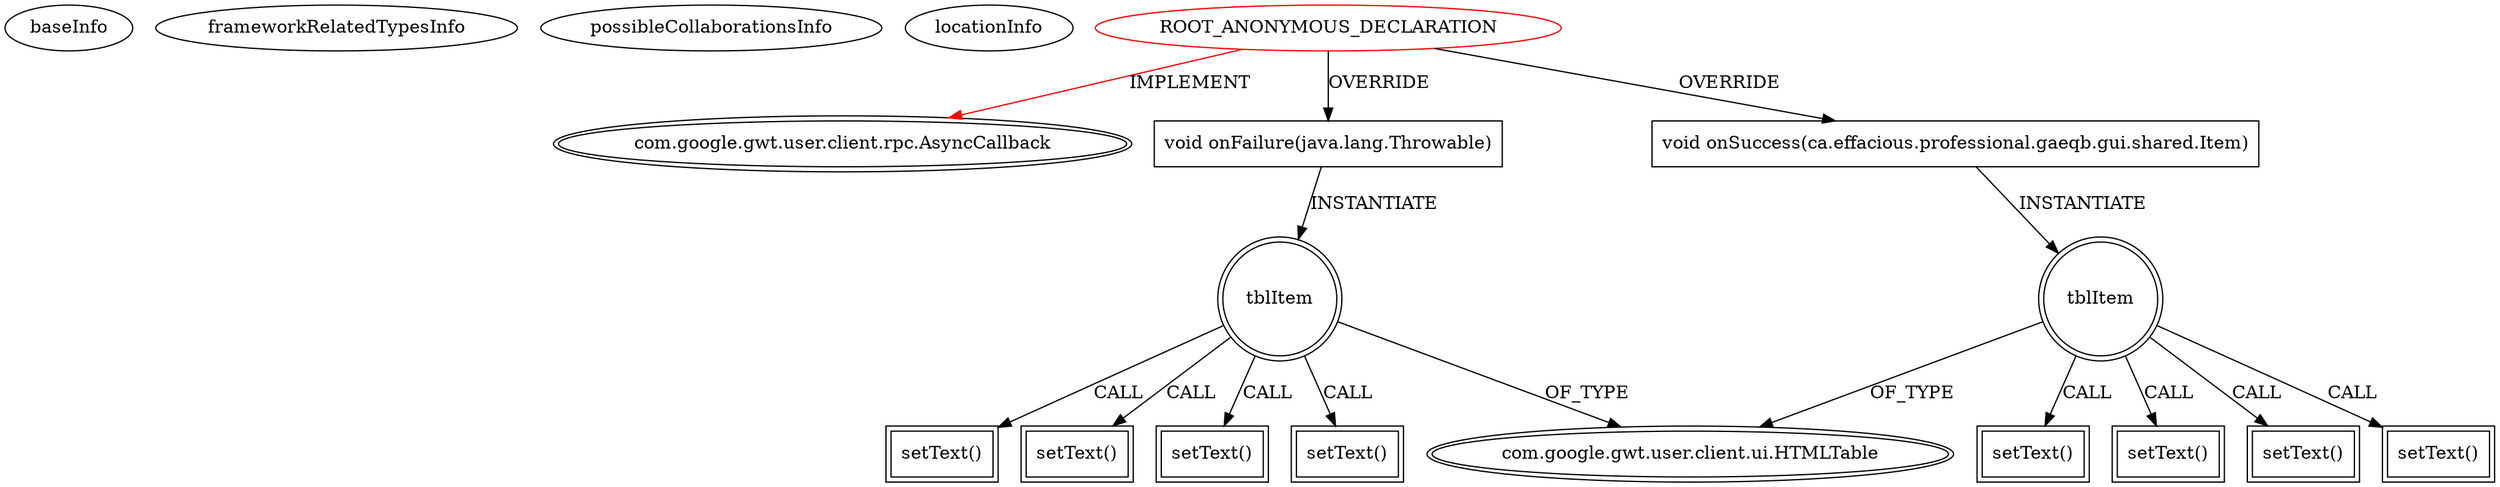digraph {
baseInfo[graphId=4582,category="extension_graph",isAnonymous=true,possibleRelation=false]
frameworkRelatedTypesInfo[0="com.google.gwt.user.client.rpc.AsyncCallback"]
possibleCollaborationsInfo[]
locationInfo[projectName="venkatra-GAEqB",filePath="/venkatra-GAEqB/GAEqB-master/src/ca/effacious/professional/gaeqb/gui/client/ItemQueryEntry.java",contextSignature="void searchForItemByName()",graphId="4582"]
0[label="ROOT_ANONYMOUS_DECLARATION",vertexType="ROOT_ANONYMOUS_DECLARATION",isFrameworkType=false,color=red]
1[label="com.google.gwt.user.client.rpc.AsyncCallback",vertexType="FRAMEWORK_INTERFACE_TYPE",isFrameworkType=true,peripheries=2]
2[label="void onFailure(java.lang.Throwable)",vertexType="OVERRIDING_METHOD_DECLARATION",isFrameworkType=false,shape=box]
3[label="tblItem",vertexType="VARIABLE_EXPRESION",isFrameworkType=true,peripheries=2,shape=circle]
5[label="com.google.gwt.user.client.ui.HTMLTable",vertexType="FRAMEWORK_CLASS_TYPE",isFrameworkType=true,peripheries=2]
4[label="setText()",vertexType="INSIDE_CALL",isFrameworkType=true,peripheries=2,shape=box]
7[label="setText()",vertexType="INSIDE_CALL",isFrameworkType=true,peripheries=2,shape=box]
9[label="setText()",vertexType="INSIDE_CALL",isFrameworkType=true,peripheries=2,shape=box]
11[label="setText()",vertexType="INSIDE_CALL",isFrameworkType=true,peripheries=2,shape=box]
12[label="void onSuccess(ca.effacious.professional.gaeqb.gui.shared.Item)",vertexType="OVERRIDING_METHOD_DECLARATION",isFrameworkType=false,shape=box]
13[label="tblItem",vertexType="VARIABLE_EXPRESION",isFrameworkType=true,peripheries=2,shape=circle]
14[label="setText()",vertexType="INSIDE_CALL",isFrameworkType=true,peripheries=2,shape=box]
17[label="setText()",vertexType="INSIDE_CALL",isFrameworkType=true,peripheries=2,shape=box]
19[label="setText()",vertexType="INSIDE_CALL",isFrameworkType=true,peripheries=2,shape=box]
21[label="setText()",vertexType="INSIDE_CALL",isFrameworkType=true,peripheries=2,shape=box]
0->1[label="IMPLEMENT",color=red]
0->2[label="OVERRIDE"]
2->3[label="INSTANTIATE"]
3->5[label="OF_TYPE"]
3->4[label="CALL"]
3->7[label="CALL"]
3->9[label="CALL"]
3->11[label="CALL"]
0->12[label="OVERRIDE"]
12->13[label="INSTANTIATE"]
13->5[label="OF_TYPE"]
13->14[label="CALL"]
13->17[label="CALL"]
13->19[label="CALL"]
13->21[label="CALL"]
}
